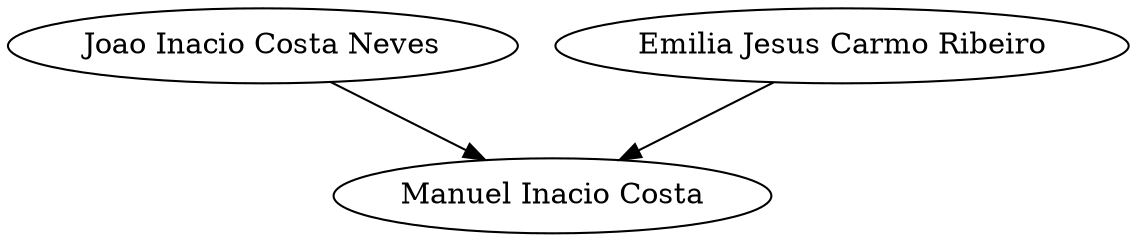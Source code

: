 // Árvore genealógica
digraph {
	1 [label="Manuel Inacio Costa"]
	2 [label="Joao Inacio Costa Neves"]
	3 [label="Emilia Jesus Carmo Ribeiro"]
	2 -> 1
	3 -> 1
}
